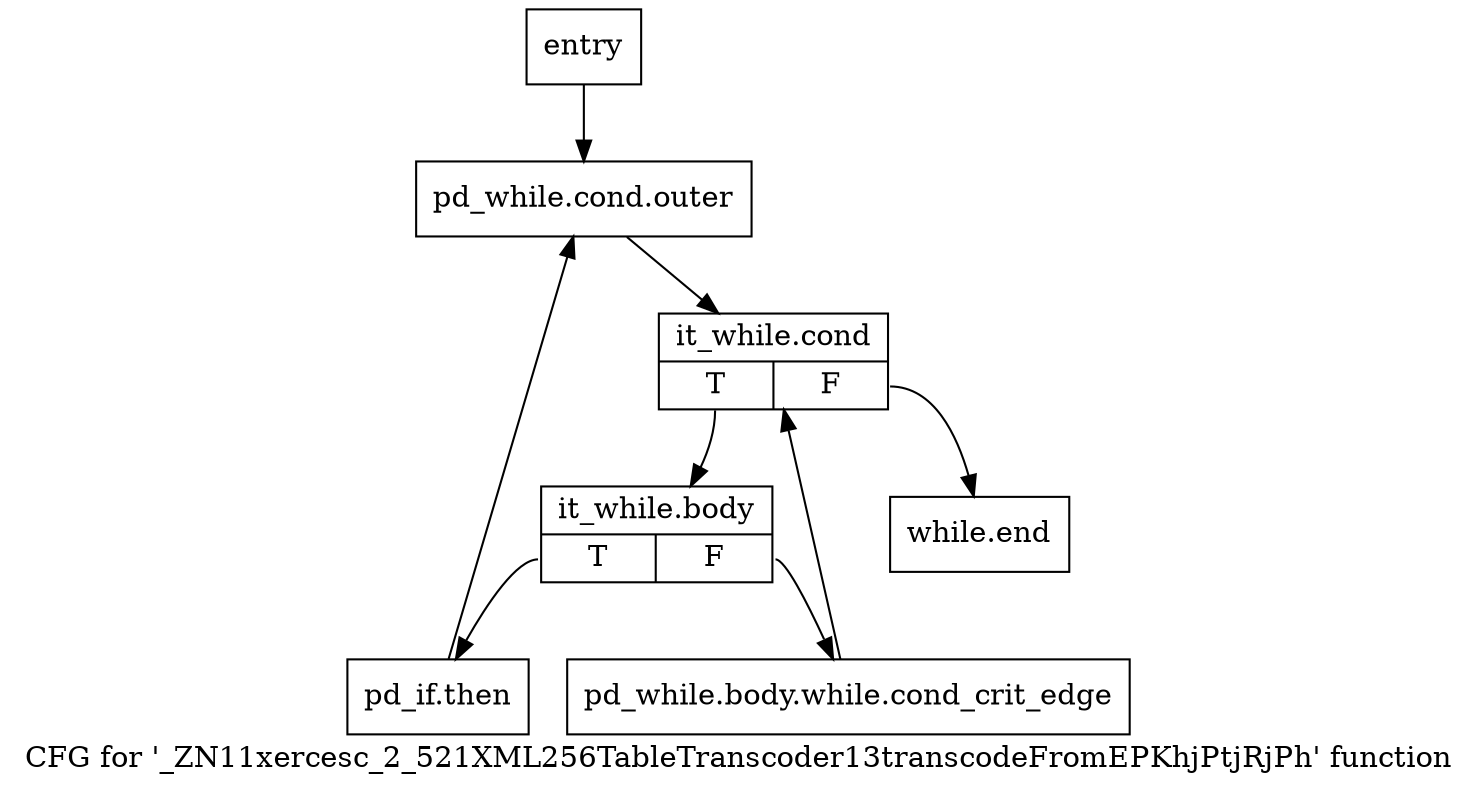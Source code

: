 digraph "CFG for '_ZN11xercesc_2_521XML256TableTranscoder13transcodeFromEPKhjPtjRjPh' function" {
	label="CFG for '_ZN11xercesc_2_521XML256TableTranscoder13transcodeFromEPKhjPtjRjPh' function";

	Node0x4ec2fd0 [shape=record,label="{entry}"];
	Node0x4ec2fd0 -> Node0x4ec3020;
	Node0x4ec3020 [shape=record,label="{pd_while.cond.outer}"];
	Node0x4ec3020 -> Node0x4ec3070;
	Node0x4ec3070 [shape=record,label="{it_while.cond|{<s0>T|<s1>F}}"];
	Node0x4ec3070:s0 -> Node0x4ec30c0;
	Node0x4ec3070:s1 -> Node0x4ec31b0;
	Node0x4ec30c0 [shape=record,label="{it_while.body|{<s0>T|<s1>F}}"];
	Node0x4ec30c0:s0 -> Node0x4ec3160;
	Node0x4ec30c0:s1 -> Node0x4ec3110;
	Node0x4ec3110 [shape=record,label="{pd_while.body.while.cond_crit_edge}"];
	Node0x4ec3110 -> Node0x4ec3070;
	Node0x4ec3160 [shape=record,label="{pd_if.then}"];
	Node0x4ec3160 -> Node0x4ec3020;
	Node0x4ec31b0 [shape=record,label="{while.end}"];
}
